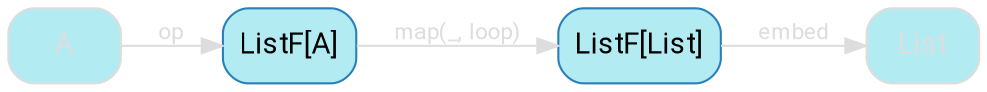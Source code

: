 digraph {
    bgcolor=transparent
    splines=false
    rankdir=LR

    // Default theme: disabled
    node[shape="rectangle" style="rounded,filled" color="#dddddd" fillcolor="#b2ebf2" fontcolor="#dddddd" fontname="Segoe UI,Roboto,Helvetica,Arial,sans-serif"]
    edge [color="#dddddd" fontcolor="#dddddd" fontname="Segoe UI,Roboto,Helvetica,Arial,sans-serif" fontsize=11]

    ListFA[label="ListF[A]" color="#2980B9" fillcolor="#b2ebf2" fontcolor="#000000"]
    ListFList[label="ListF[List]" color="#2980B9" fillcolor="#b2ebf2" fontcolor="#000000"]

    A         -> ListFA[label=op]
    ListFA    -> ListFList[label="map(_, loop)"]
    ListFList -> List[label=embed]
}
